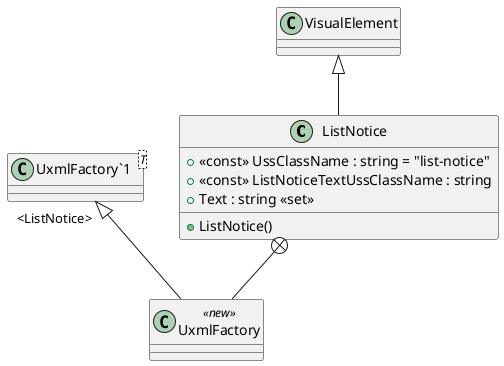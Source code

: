 @startuml
class ListNotice {
    + <<const>> UssClassName : string = "list-notice"
    + <<const>> ListNoticeTextUssClassName : string
    + ListNotice()
    + Text : string <<set>>
}
class UxmlFactory <<new>> {
}
class "UxmlFactory`1"<T> {
}
VisualElement <|-- ListNotice
ListNotice +-- UxmlFactory
"UxmlFactory`1" "<ListNotice>" <|-- UxmlFactory
@enduml
